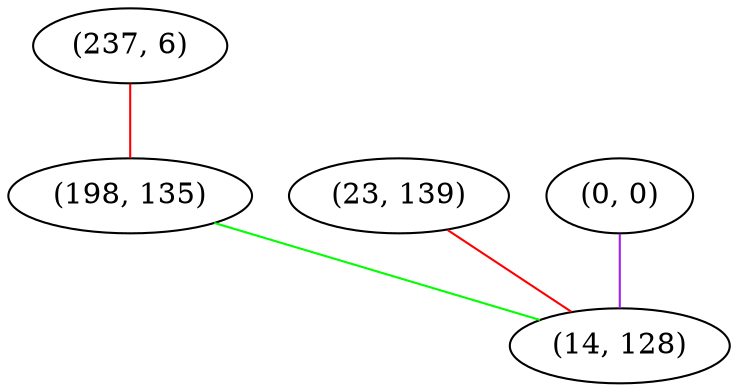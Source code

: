 graph "" {
"(237, 6)";
"(23, 139)";
"(0, 0)";
"(198, 135)";
"(14, 128)";
"(237, 6)" -- "(198, 135)"  [color=red, key=0, weight=1];
"(23, 139)" -- "(14, 128)"  [color=red, key=0, weight=1];
"(0, 0)" -- "(14, 128)"  [color=purple, key=0, weight=4];
"(198, 135)" -- "(14, 128)"  [color=green, key=0, weight=2];
}
